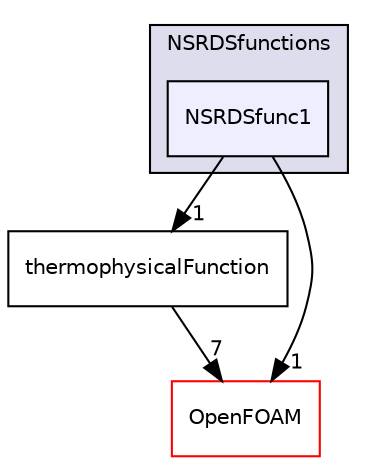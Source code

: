 digraph "src/thermophysicalModels/thermophysicalFunctions/NSRDSfunctions/NSRDSfunc1" {
  bgcolor=transparent;
  compound=true
  node [ fontsize="10", fontname="Helvetica"];
  edge [ labelfontsize="10", labelfontname="Helvetica"];
  subgraph clusterdir_042bba17194f700e77926cbd029d4127 {
    graph [ bgcolor="#ddddee", pencolor="black", label="NSRDSfunctions" fontname="Helvetica", fontsize="10", URL="dir_042bba17194f700e77926cbd029d4127.html"]
  dir_26aae711356aba2517c617e59a6912d1 [shape=box, label="NSRDSfunc1", style="filled", fillcolor="#eeeeff", pencolor="black", URL="dir_26aae711356aba2517c617e59a6912d1.html"];
  }
  dir_8ba6b14d4a4773e38073436dada23915 [shape=box label="thermophysicalFunction" URL="dir_8ba6b14d4a4773e38073436dada23915.html"];
  dir_c5473ff19b20e6ec4dfe5c310b3778a8 [shape=box label="OpenFOAM" color="red" URL="dir_c5473ff19b20e6ec4dfe5c310b3778a8.html"];
  dir_26aae711356aba2517c617e59a6912d1->dir_8ba6b14d4a4773e38073436dada23915 [headlabel="1", labeldistance=1.5 headhref="dir_002990_002998.html"];
  dir_26aae711356aba2517c617e59a6912d1->dir_c5473ff19b20e6ec4dfe5c310b3778a8 [headlabel="1", labeldistance=1.5 headhref="dir_002990_001896.html"];
  dir_8ba6b14d4a4773e38073436dada23915->dir_c5473ff19b20e6ec4dfe5c310b3778a8 [headlabel="7", labeldistance=1.5 headhref="dir_002998_001896.html"];
}
